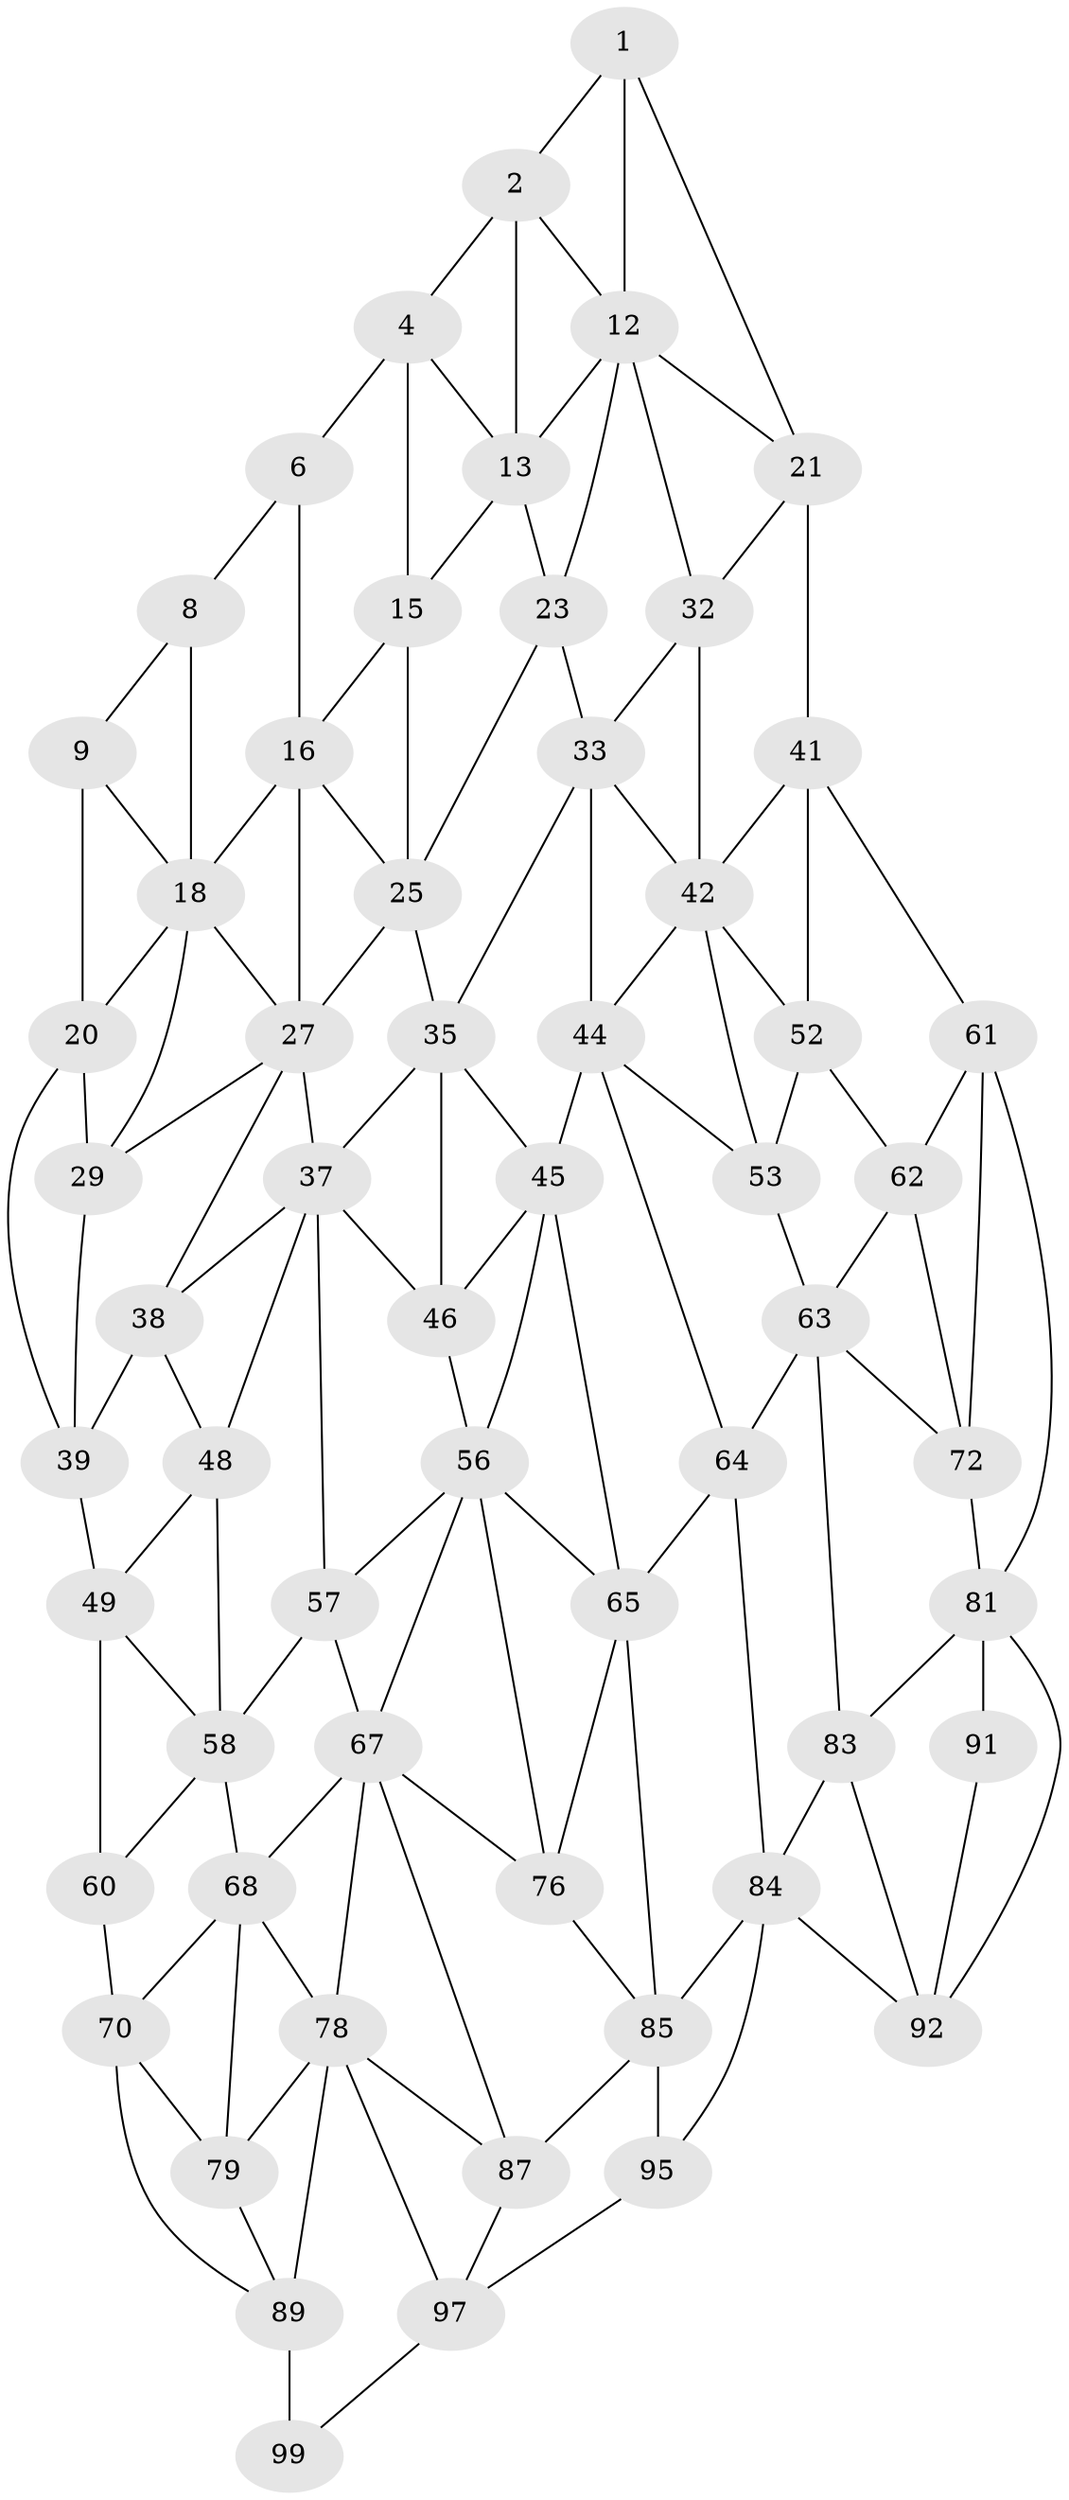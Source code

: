 // original degree distribution, {2: 0.04, 3: 0.32, 4: 0.64}
// Generated by graph-tools (version 1.1) at 2025/38/02/21/25 10:38:57]
// undirected, 59 vertices, 128 edges
graph export_dot {
graph [start="1"]
  node [color=gray90,style=filled];
  1 [super="+11"];
  2 [super="+3"];
  4 [super="+5"];
  6 [super="+7"];
  8;
  9 [super="+10"];
  12 [super="+22"];
  13 [super="+14"];
  15;
  16 [super="+17"];
  18 [super="+19"];
  20 [super="+30"];
  21 [super="+31"];
  23 [super="+24"];
  25 [super="+26"];
  27 [super="+28"];
  29;
  32;
  33 [super="+34"];
  35 [super="+36"];
  37 [super="+47"];
  38;
  39 [super="+40"];
  41 [super="+51"];
  42 [super="+43"];
  44 [super="+54"];
  45 [super="+55"];
  46;
  48;
  49 [super="+50"];
  52;
  53;
  56 [super="+66"];
  57;
  58 [super="+59"];
  60;
  61 [super="+71"];
  62;
  63 [super="+73"];
  64 [super="+74"];
  65 [super="+75"];
  67 [super="+77"];
  68 [super="+69"];
  70 [super="+80"];
  72;
  76;
  78 [super="+88"];
  79;
  81 [super="+82"];
  83;
  84 [super="+94"];
  85 [super="+86"];
  87;
  89 [super="+90"];
  91;
  92 [super="+93"];
  95 [super="+96"];
  97 [super="+98"];
  99 [super="+100"];
  1 -- 2;
  1 -- 12;
  1 -- 21;
  2 -- 12;
  2 -- 4;
  2 -- 13;
  4 -- 6;
  4 -- 15;
  4 -- 13;
  6 -- 16 [weight=2];
  6 -- 8;
  8 -- 18;
  8 -- 9;
  9 -- 20;
  9 -- 18;
  12 -- 13;
  12 -- 32;
  12 -- 21;
  12 -- 23;
  13 -- 23 [weight=2];
  13 -- 15;
  15 -- 25;
  15 -- 16;
  16 -- 25;
  16 -- 18;
  16 -- 27;
  18 -- 20;
  18 -- 29;
  18 -- 27;
  20 -- 29;
  20 -- 39;
  21 -- 32;
  21 -- 41;
  23 -- 33 [weight=2];
  23 -- 25;
  25 -- 35 [weight=2];
  25 -- 27;
  27 -- 37;
  27 -- 29;
  27 -- 38;
  29 -- 39;
  32 -- 42;
  32 -- 33;
  33 -- 42;
  33 -- 35;
  33 -- 44;
  35 -- 45;
  35 -- 37;
  35 -- 46;
  37 -- 38;
  37 -- 48;
  37 -- 57;
  37 -- 46;
  38 -- 48;
  38 -- 39;
  39 -- 49 [weight=2];
  41 -- 42;
  41 -- 52;
  41 -- 61;
  42 -- 52;
  42 -- 44;
  42 -- 53;
  44 -- 45 [weight=2];
  44 -- 64;
  44 -- 53;
  45 -- 46;
  45 -- 56;
  45 -- 65;
  46 -- 56;
  48 -- 58;
  48 -- 49;
  49 -- 58;
  49 -- 60;
  52 -- 62;
  52 -- 53;
  53 -- 63;
  56 -- 57;
  56 -- 65;
  56 -- 67;
  56 -- 76;
  57 -- 67;
  57 -- 58;
  58 -- 68 [weight=2];
  58 -- 60;
  60 -- 70;
  61 -- 62;
  61 -- 72;
  61 -- 81;
  62 -- 72;
  62 -- 63;
  63 -- 64 [weight=2];
  63 -- 72;
  63 -- 83;
  64 -- 65 [weight=2];
  64 -- 84;
  65 -- 76;
  65 -- 85;
  67 -- 68;
  67 -- 76;
  67 -- 78;
  67 -- 87;
  68 -- 78;
  68 -- 70;
  68 -- 79;
  70 -- 89;
  70 -- 79;
  72 -- 81;
  76 -- 85;
  78 -- 79;
  78 -- 89;
  78 -- 97;
  78 -- 87;
  79 -- 89;
  81 -- 91;
  81 -- 83;
  81 -- 92;
  83 -- 84;
  83 -- 92;
  84 -- 85;
  84 -- 95;
  84 -- 92;
  85 -- 95 [weight=2];
  85 -- 87;
  87 -- 97;
  89 -- 99 [weight=2];
  91 -- 92;
  95 -- 97;
  97 -- 99;
}
